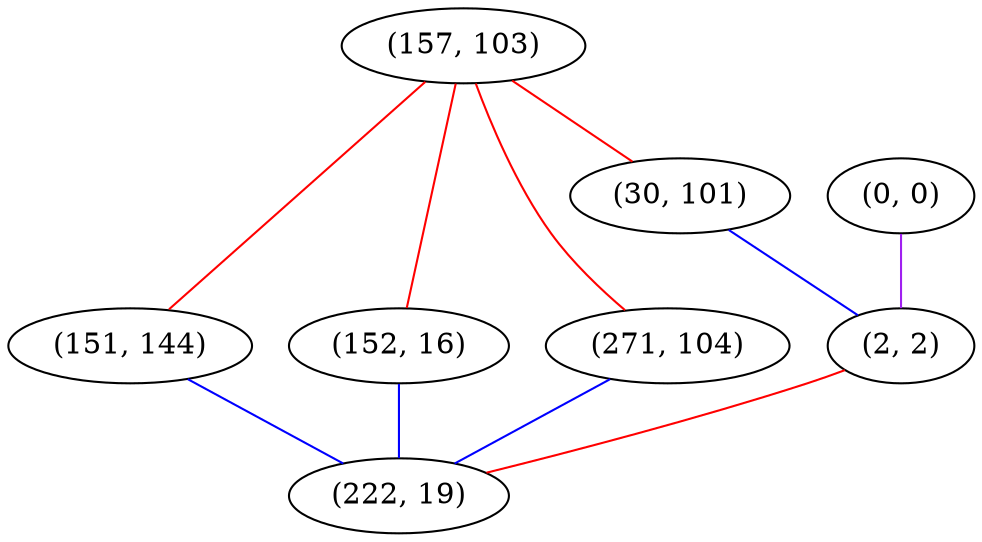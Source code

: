 graph "" {
"(157, 103)";
"(151, 144)";
"(152, 16)";
"(0, 0)";
"(271, 104)";
"(30, 101)";
"(2, 2)";
"(222, 19)";
"(157, 103)" -- "(271, 104)"  [color=red, key=0, weight=1];
"(157, 103)" -- "(152, 16)"  [color=red, key=0, weight=1];
"(157, 103)" -- "(151, 144)"  [color=red, key=0, weight=1];
"(157, 103)" -- "(30, 101)"  [color=red, key=0, weight=1];
"(151, 144)" -- "(222, 19)"  [color=blue, key=0, weight=3];
"(152, 16)" -- "(222, 19)"  [color=blue, key=0, weight=3];
"(0, 0)" -- "(2, 2)"  [color=purple, key=0, weight=4];
"(271, 104)" -- "(222, 19)"  [color=blue, key=0, weight=3];
"(30, 101)" -- "(2, 2)"  [color=blue, key=0, weight=3];
"(2, 2)" -- "(222, 19)"  [color=red, key=0, weight=1];
}
